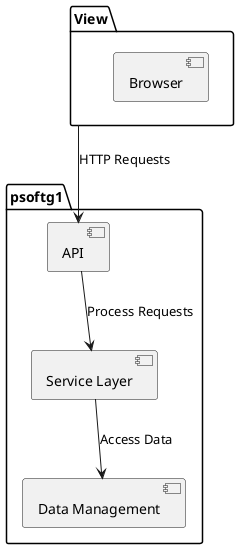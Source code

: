 @startuml

package View {
  [Browser]
}

package psoftg1 {
  [API]
  [Service Layer]
  [Data Management]
}

View --> [API] : HTTP Requests
[API] --> [Service Layer] : Process Requests
[Service Layer] --> [Data Management] : Access Data

@enduml
